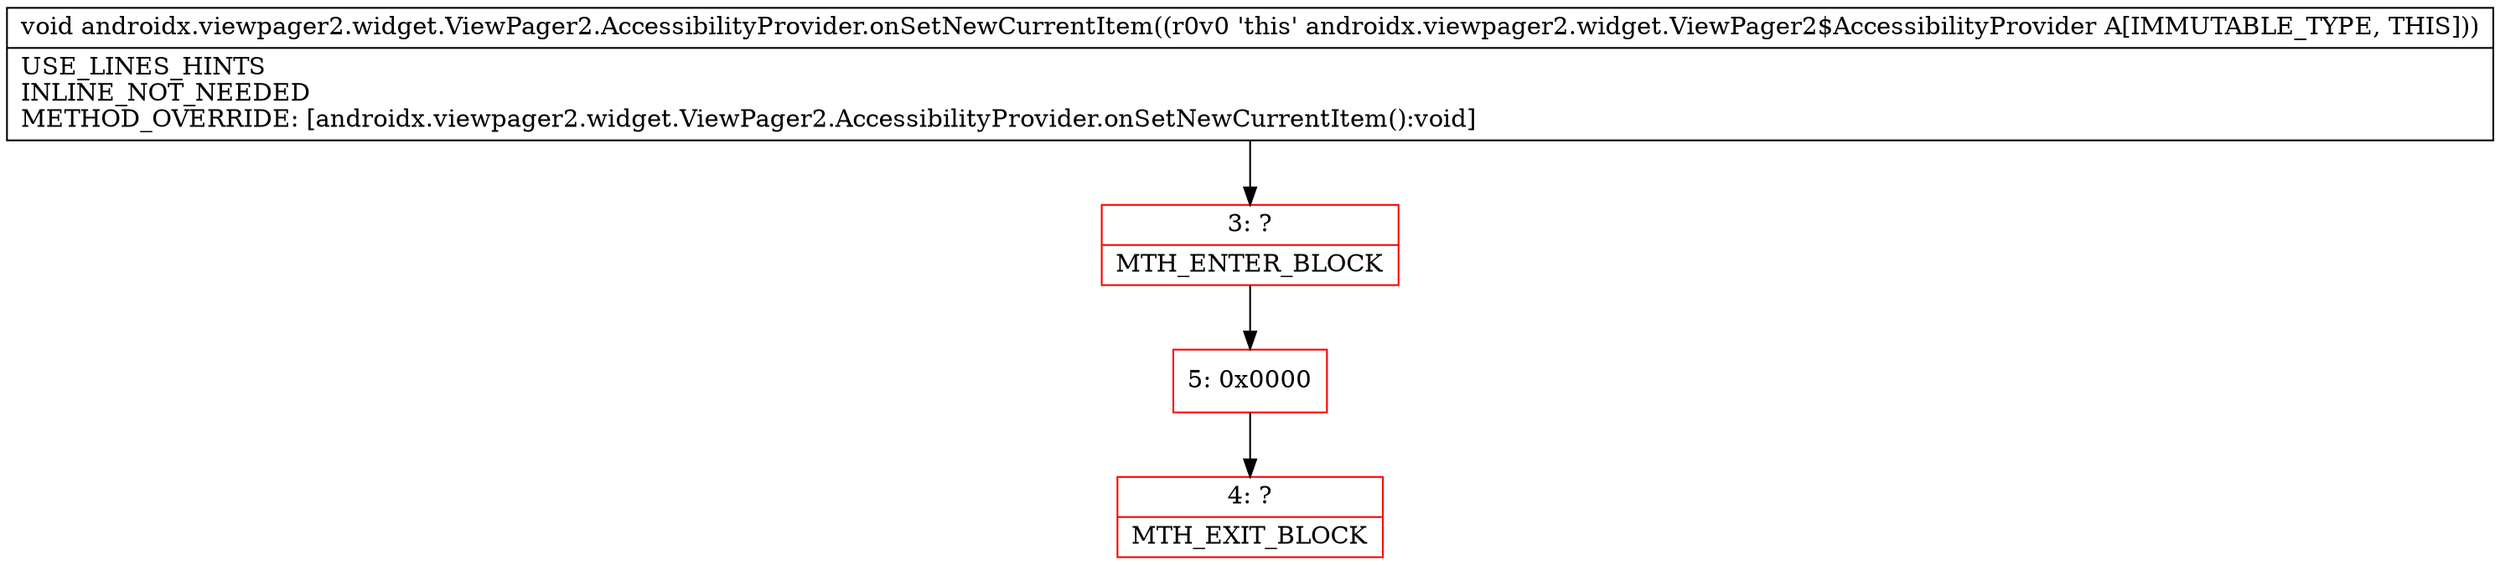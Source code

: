 digraph "CFG forandroidx.viewpager2.widget.ViewPager2.AccessibilityProvider.onSetNewCurrentItem()V" {
subgraph cluster_Region_1870105733 {
label = "R(0)";
node [shape=record,color=blue];
}
Node_3 [shape=record,color=red,label="{3\:\ ?|MTH_ENTER_BLOCK\l}"];
Node_5 [shape=record,color=red,label="{5\:\ 0x0000}"];
Node_4 [shape=record,color=red,label="{4\:\ ?|MTH_EXIT_BLOCK\l}"];
MethodNode[shape=record,label="{void androidx.viewpager2.widget.ViewPager2.AccessibilityProvider.onSetNewCurrentItem((r0v0 'this' androidx.viewpager2.widget.ViewPager2$AccessibilityProvider A[IMMUTABLE_TYPE, THIS]))  | USE_LINES_HINTS\lINLINE_NOT_NEEDED\lMETHOD_OVERRIDE: [androidx.viewpager2.widget.ViewPager2.AccessibilityProvider.onSetNewCurrentItem():void]\l}"];
MethodNode -> Node_3;Node_3 -> Node_5;
Node_5 -> Node_4;
}

